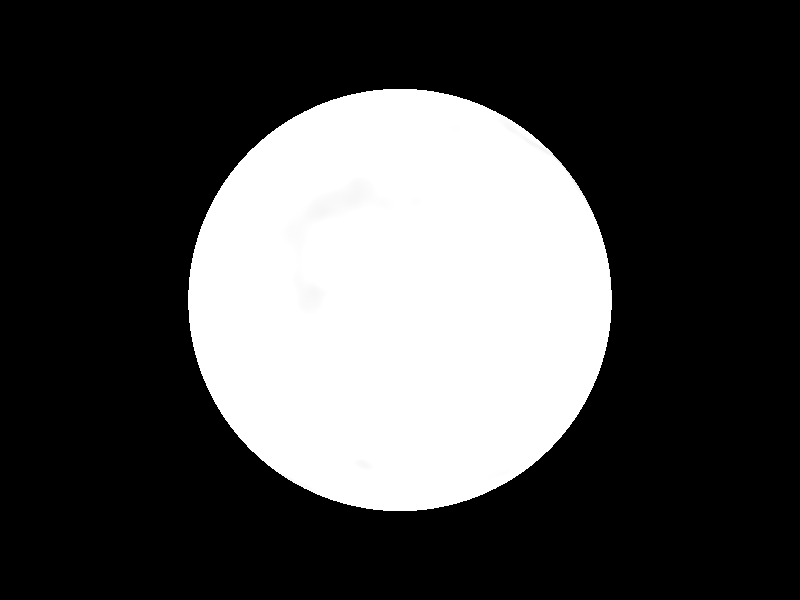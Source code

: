 #include "colors.inc"

camera{
        location <0,1,-3>
        look_at <0,0,0>
}

light_source{
        <3,4,-5>
        color White
}

#declare Ocean=
        texture{
                pigment{
                        bozo
                        pigment_map{
                                [0.0 color Blue]
                                [0.6 color Aquamarine]
                                [0.9 color DarkGreen]
                                [1.0 color Gray90]
                        }        
                }
                finish{
                        phong 1
                        reflection .3
                }
        }


#declare Land=
        texture{
                pigment{
                        bozo
                        pigment_map{
                                [0.0 color Green]
                                [0.6 color DarkGreen]
                                [0.7 rgb <.4,.4,.1>]
                                [0.9 color IndianRed]
                                [1.0 color Brown]
                        }
                        scale .2
                }
                normal{bumps 2 scale .2}
        }                                                                                       

#declare NonArctic=
        texture{
                bozo
                texture_map{
                        [0.0 Ocean]
                        [0.5 Ocean]
                        [0.5 Land]
                        [1.0 Land]
                }
                scale 1.5
                turbulence 1
        }

#declare Arctic=
        texture{
                pigment{
                        bozo
                        pigment_map{
                                [0.0 color White]
                                [0.8 color White]
                                [1.0 color Gray75]
                        }
                }        
                normal{bumps .5 scale .2}
                finish{
                        phong 1
                        reflection .5
                }
        }                

#declare Surface=
        texture{
                gradient y
                texture_map{
                        [0.0 Arctic]
                        [0.1 Arctic]
                        [0.2 NonArctic]
                        [0.8 NonArctic]
                        [0.9 Arctic]
                        [1.0 Arctic]
                }        
                scale <1,2,1>
                translate <0,-1,0>
                turbulence .05
        }

#declare Clouds=
        texture{
                pigment{
                        bozo
                        pigment_map{
                                [0.0 color White]
                                [0.7 color White]
                                [1.0 color Gray60]
                        }
                }
                finish{
                        phong 1
                        reflection .6
                }
        }                                        

sphere{
        <0,0,0>, 1
          
        texture{Surface}
        rotate y*-90                                                 
}

sphere{
        <0,0,0>,1.05
                                  
        texture{
                bozo
                texture_map{
                        [0.0 pigment{color Clear}]
                        [0.6 pigment{color Clear}]
                        [0.7 Clouds]
                        [1.0 Clouds]
                }
                scale 2
                turbulence 3
        }
}        
    